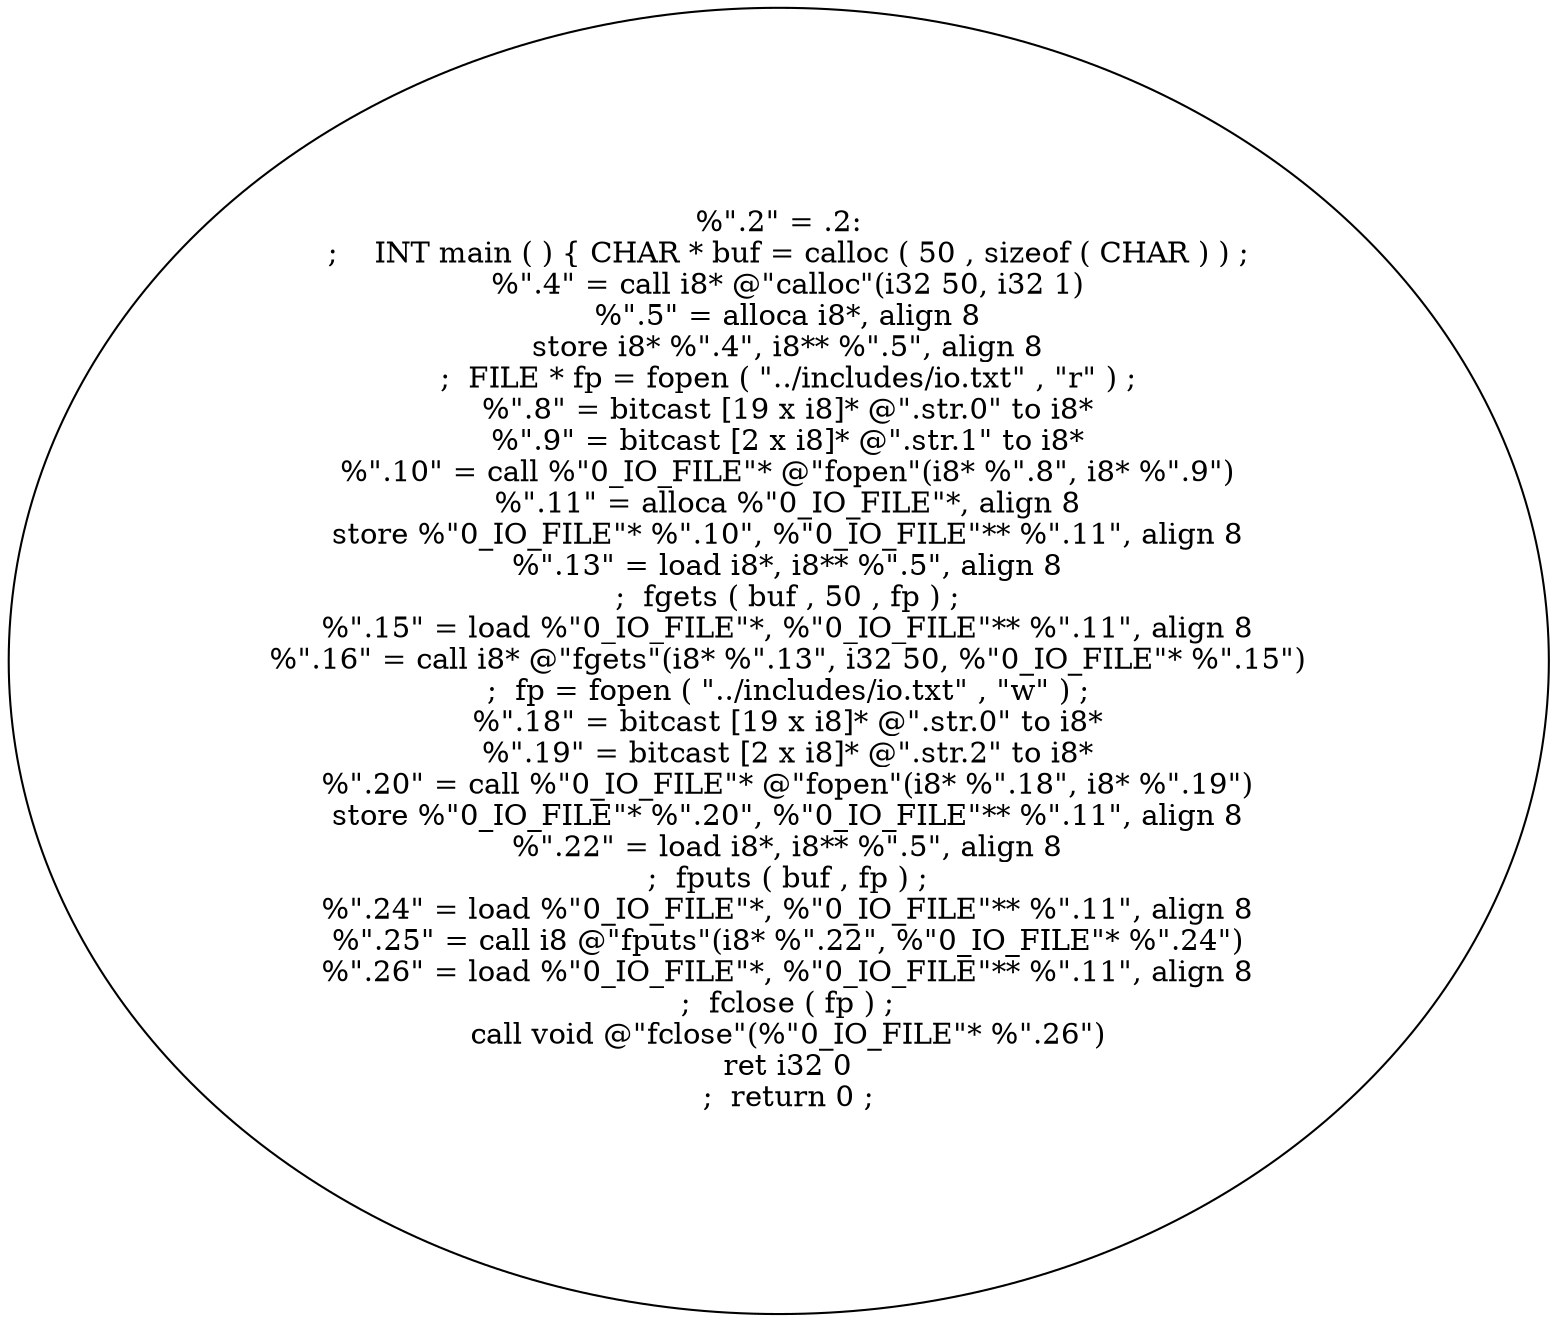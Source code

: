 digraph AST {
  "128736599908336" [label="%\".2\" = .2:
  ;    INT main ( ) { CHAR * buf = calloc ( 50 , sizeof ( CHAR ) ) ;
  %\".4\" = call i8* @\"calloc\"(i32 50, i32 1)
  %\".5\" = alloca i8*, align 8
  store i8* %\".4\", i8** %\".5\", align 8
  ;  FILE * fp = fopen ( \"../includes/io.txt\" , \"r\" ) ;
  %\".8\" = bitcast [19 x i8]* @\".str.0\" to i8*
  %\".9\" = bitcast [2 x i8]* @\".str.1\" to i8*
  %\".10\" = call %\"0_IO_FILE\"* @\"fopen\"(i8* %\".8\", i8* %\".9\")
  %\".11\" = alloca %\"0_IO_FILE\"*, align 8
  store %\"0_IO_FILE\"* %\".10\", %\"0_IO_FILE\"** %\".11\", align 8
  %\".13\" = load i8*, i8** %\".5\", align 8
  ;  fgets ( buf , 50 , fp ) ;
  %\".15\" = load %\"0_IO_FILE\"*, %\"0_IO_FILE\"** %\".11\", align 8
  %\".16\" = call i8* @\"fgets\"(i8* %\".13\", i32 50, %\"0_IO_FILE\"* %\".15\")
  ;  fp = fopen ( \"../includes/io.txt\" , \"w\" ) ;
  %\".18\" = bitcast [19 x i8]* @\".str.0\" to i8*
  %\".19\" = bitcast [2 x i8]* @\".str.2\" to i8*
  %\".20\" = call %\"0_IO_FILE\"* @\"fopen\"(i8* %\".18\", i8* %\".19\")
  store %\"0_IO_FILE\"* %\".20\", %\"0_IO_FILE\"** %\".11\", align 8
  %\".22\" = load i8*, i8** %\".5\", align 8
  ;  fputs ( buf , fp ) ;
  %\".24\" = load %\"0_IO_FILE\"*, %\"0_IO_FILE\"** %\".11\", align 8
  %\".25\" = call i8 @\"fputs\"(i8* %\".22\", %\"0_IO_FILE\"* %\".24\")
  %\".26\" = load %\"0_IO_FILE\"*, %\"0_IO_FILE\"** %\".11\", align 8
  ;  fclose ( fp ) ;
  call void @\"fclose\"(%\"0_IO_FILE\"* %\".26\")
  ret i32 0
  ;  return 0 ;"];
}
